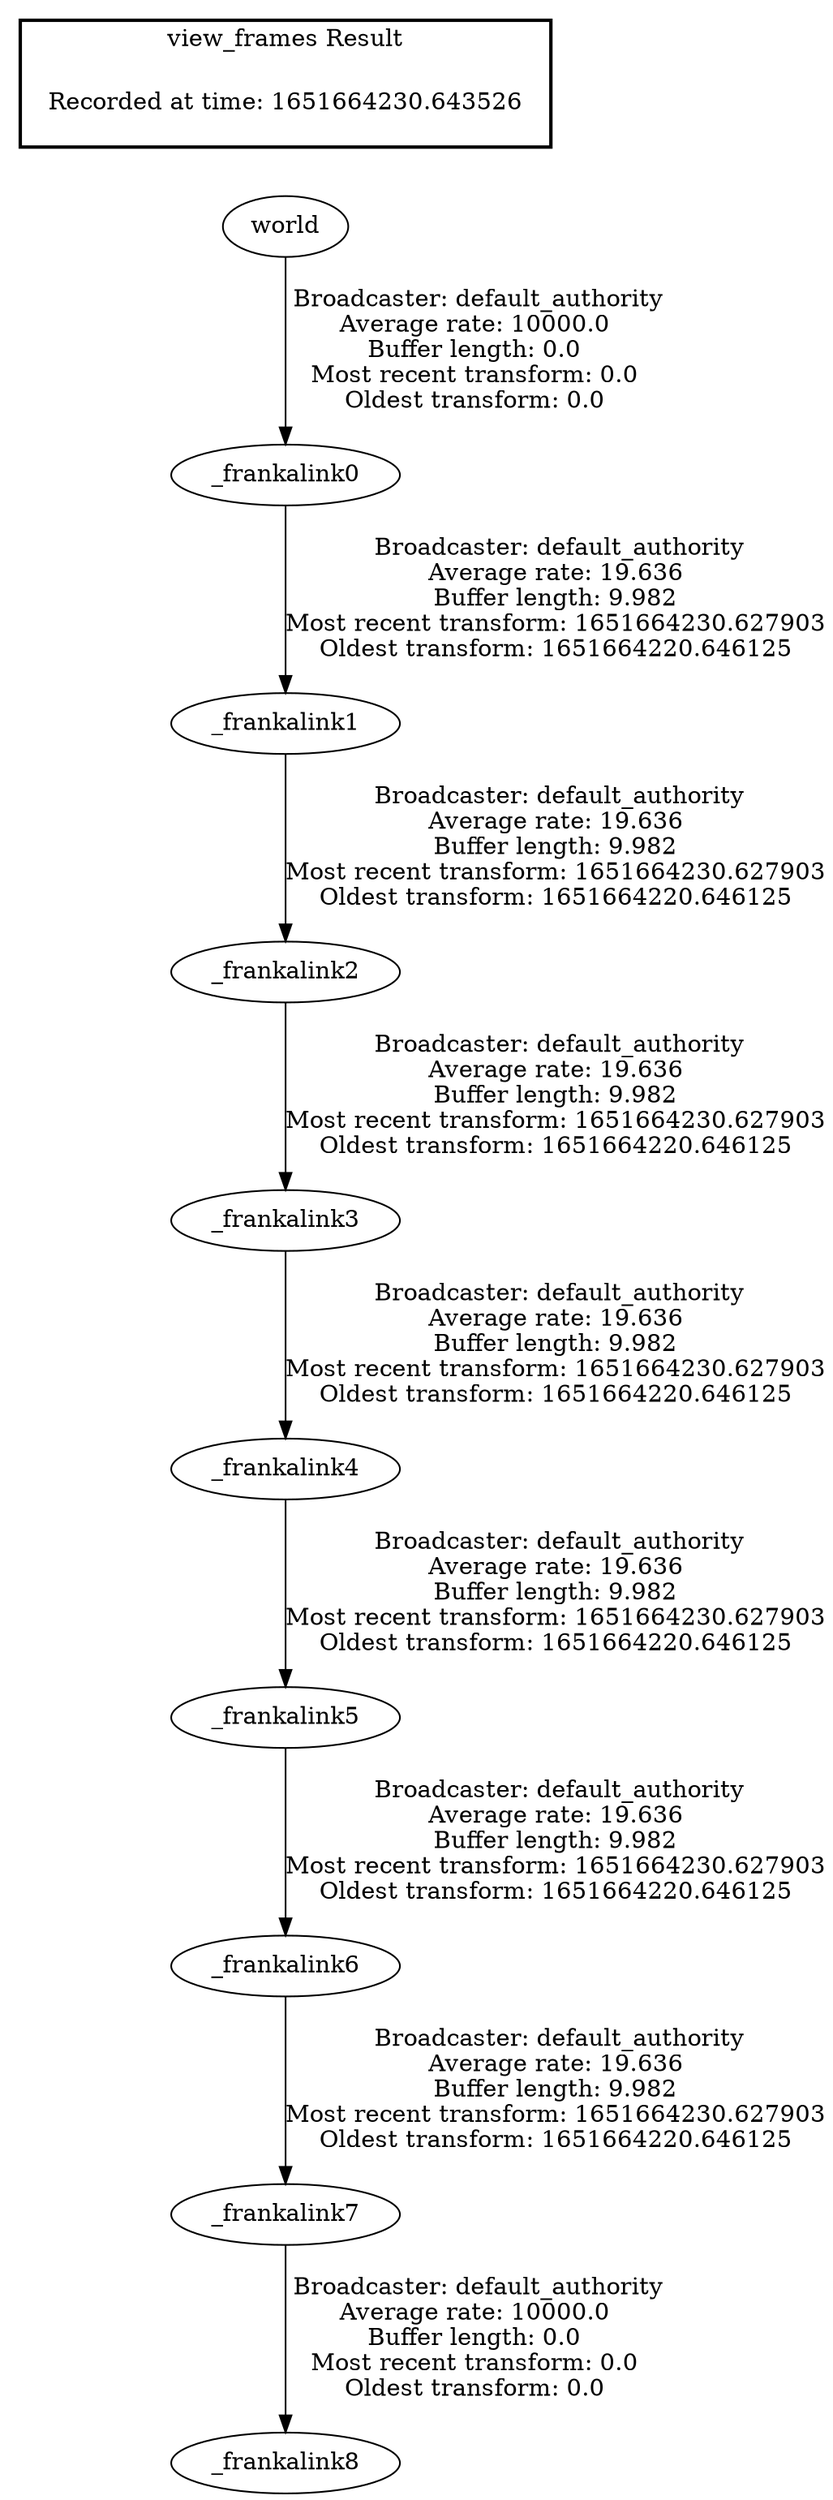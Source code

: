 digraph G {
"_frankalink7" -> "_frankalink8"[label=" Broadcaster: default_authority\nAverage rate: 10000.0\nBuffer length: 0.0\nMost recent transform: 0.0\nOldest transform: 0.0\n"];
"_frankalink6" -> "_frankalink7"[label=" Broadcaster: default_authority\nAverage rate: 19.636\nBuffer length: 9.982\nMost recent transform: 1651664230.627903\nOldest transform: 1651664220.646125\n"];
"world" -> "_frankalink0"[label=" Broadcaster: default_authority\nAverage rate: 10000.0\nBuffer length: 0.0\nMost recent transform: 0.0\nOldest transform: 0.0\n"];
"_frankalink0" -> "_frankalink1"[label=" Broadcaster: default_authority\nAverage rate: 19.636\nBuffer length: 9.982\nMost recent transform: 1651664230.627903\nOldest transform: 1651664220.646125\n"];
"_frankalink1" -> "_frankalink2"[label=" Broadcaster: default_authority\nAverage rate: 19.636\nBuffer length: 9.982\nMost recent transform: 1651664230.627903\nOldest transform: 1651664220.646125\n"];
"_frankalink2" -> "_frankalink3"[label=" Broadcaster: default_authority\nAverage rate: 19.636\nBuffer length: 9.982\nMost recent transform: 1651664230.627903\nOldest transform: 1651664220.646125\n"];
"_frankalink3" -> "_frankalink4"[label=" Broadcaster: default_authority\nAverage rate: 19.636\nBuffer length: 9.982\nMost recent transform: 1651664230.627903\nOldest transform: 1651664220.646125\n"];
"_frankalink4" -> "_frankalink5"[label=" Broadcaster: default_authority\nAverage rate: 19.636\nBuffer length: 9.982\nMost recent transform: 1651664230.627903\nOldest transform: 1651664220.646125\n"];
"_frankalink5" -> "_frankalink6"[label=" Broadcaster: default_authority\nAverage rate: 19.636\nBuffer length: 9.982\nMost recent transform: 1651664230.627903\nOldest transform: 1651664220.646125\n"];
edge [style=invis];
 subgraph cluster_legend { style=bold; color=black; label ="view_frames Result";
"Recorded at time: 1651664230.643526"[ shape=plaintext ] ;
}->"world";
}